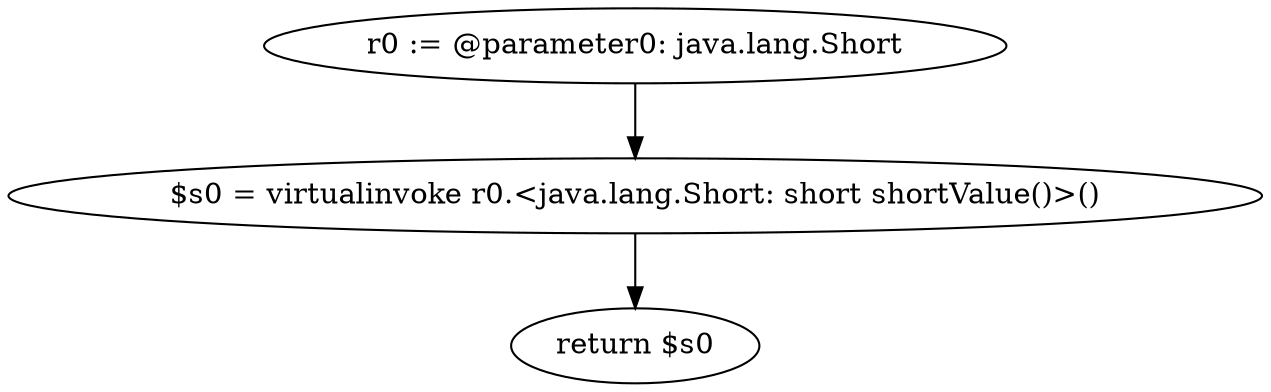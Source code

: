 digraph "unitGraph" {
    "r0 := @parameter0: java.lang.Short"
    "$s0 = virtualinvoke r0.<java.lang.Short: short shortValue()>()"
    "return $s0"
    "r0 := @parameter0: java.lang.Short"->"$s0 = virtualinvoke r0.<java.lang.Short: short shortValue()>()";
    "$s0 = virtualinvoke r0.<java.lang.Short: short shortValue()>()"->"return $s0";
}
